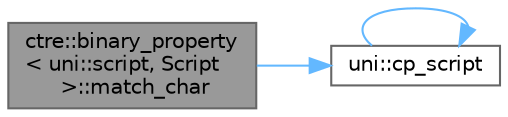 digraph "ctre::binary_property&lt; uni::script, Script &gt;::match_char"
{
 // LATEX_PDF_SIZE
  bgcolor="transparent";
  edge [fontname=Helvetica,fontsize=10,labelfontname=Helvetica,labelfontsize=10];
  node [fontname=Helvetica,fontsize=10,shape=box,height=0.2,width=0.4];
  rankdir="LR";
  Node1 [id="Node000001",label="ctre::binary_property\l\< uni::script, Script\l \>::match_char",height=0.2,width=0.4,color="gray40", fillcolor="grey60", style="filled", fontcolor="black",tooltip=" "];
  Node1 -> Node2 [id="edge1_Node000001_Node000002",color="steelblue1",style="solid",tooltip=" "];
  Node2 [id="Node000002",label="uni::cp_script",height=0.2,width=0.4,color="grey40", fillcolor="white", style="filled",URL="$namespaceuni.html#a958dd6a869928dba66cfbed550cf1ed8",tooltip=" "];
  Node2 -> Node2 [id="edge2_Node000002_Node000002",color="steelblue1",style="solid",tooltip=" "];
}
